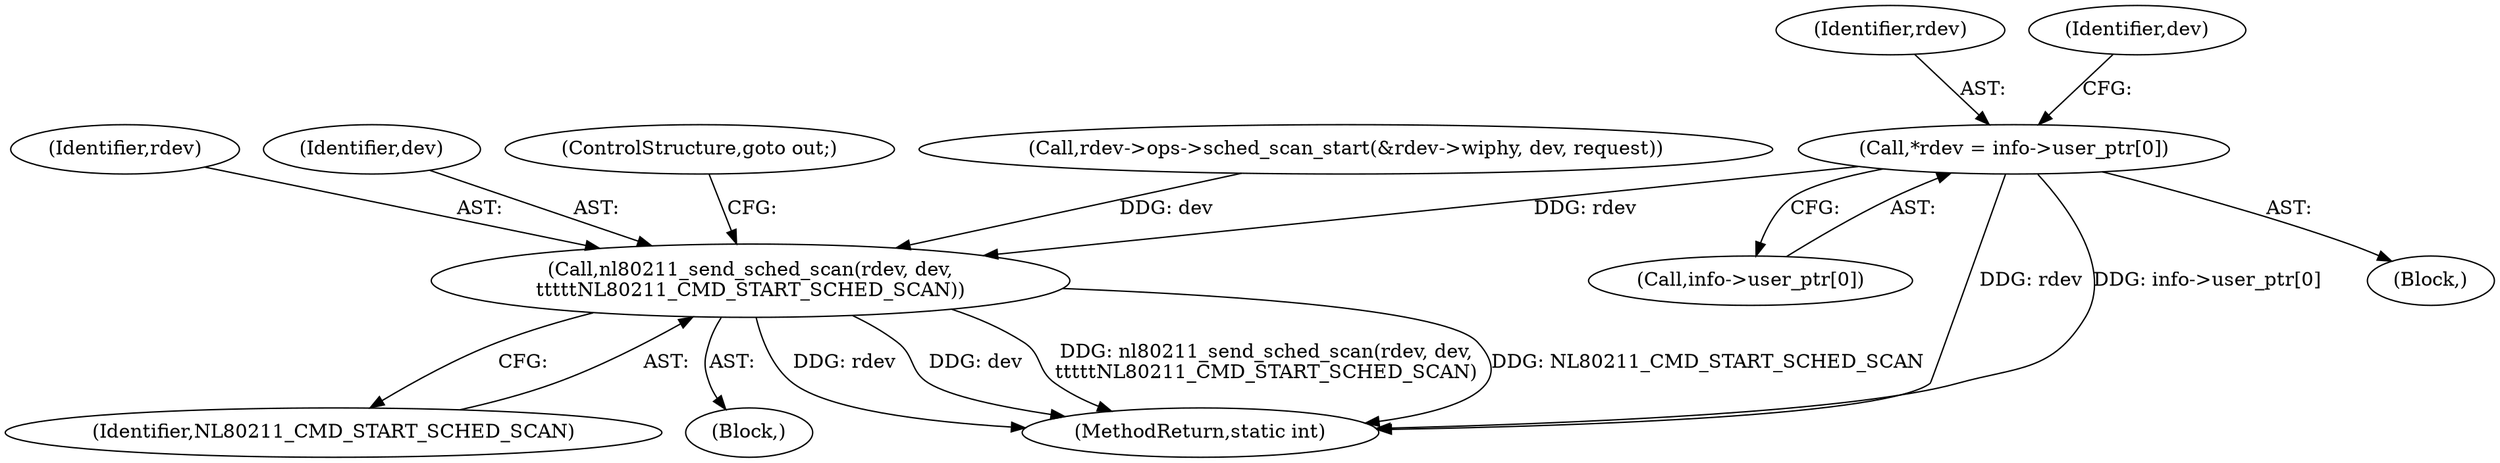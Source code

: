 digraph "0_linux_208c72f4fe44fe09577e7975ba0e7fa0278f3d03@array" {
"1000109" [label="(Call,*rdev = info->user_ptr[0])"];
"1000621" [label="(Call,nl80211_send_sched_scan(rdev, dev,\n\t\t\t\t\tNL80211_CMD_START_SCHED_SCAN))"];
"1000622" [label="(Identifier,rdev)"];
"1000624" [label="(Identifier,NL80211_CMD_START_SCHED_SCAN)"];
"1000623" [label="(Identifier,dev)"];
"1000615" [label="(Block,)"];
"1000621" [label="(Call,nl80211_send_sched_scan(rdev, dev,\n\t\t\t\t\tNL80211_CMD_START_SCHED_SCAN))"];
"1000110" [label="(Identifier,rdev)"];
"1000625" [label="(ControlStructure,goto out;)"];
"1000111" [label="(Call,info->user_ptr[0])"];
"1000632" [label="(MethodReturn,static int)"];
"1000605" [label="(Call,rdev->ops->sched_scan_start(&rdev->wiphy, dev, request))"];
"1000109" [label="(Call,*rdev = info->user_ptr[0])"];
"1000106" [label="(Block,)"];
"1000118" [label="(Identifier,dev)"];
"1000109" -> "1000106"  [label="AST: "];
"1000109" -> "1000111"  [label="CFG: "];
"1000110" -> "1000109"  [label="AST: "];
"1000111" -> "1000109"  [label="AST: "];
"1000118" -> "1000109"  [label="CFG: "];
"1000109" -> "1000632"  [label="DDG: rdev"];
"1000109" -> "1000632"  [label="DDG: info->user_ptr[0]"];
"1000109" -> "1000621"  [label="DDG: rdev"];
"1000621" -> "1000615"  [label="AST: "];
"1000621" -> "1000624"  [label="CFG: "];
"1000622" -> "1000621"  [label="AST: "];
"1000623" -> "1000621"  [label="AST: "];
"1000624" -> "1000621"  [label="AST: "];
"1000625" -> "1000621"  [label="CFG: "];
"1000621" -> "1000632"  [label="DDG: rdev"];
"1000621" -> "1000632"  [label="DDG: dev"];
"1000621" -> "1000632"  [label="DDG: nl80211_send_sched_scan(rdev, dev,\n\t\t\t\t\tNL80211_CMD_START_SCHED_SCAN)"];
"1000621" -> "1000632"  [label="DDG: NL80211_CMD_START_SCHED_SCAN"];
"1000605" -> "1000621"  [label="DDG: dev"];
}
